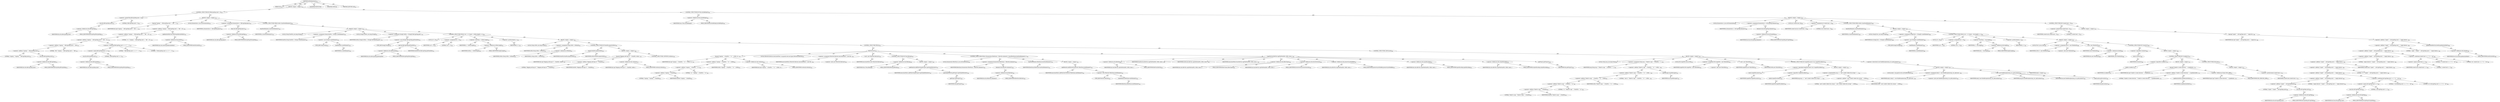 digraph "doFileOperations" {  
"111669149726" [label = <(METHOD,doFileOperations)<SUB>612</SUB>> ]
"115964117010" [label = <(PARAM,this)<SUB>612</SUB>> ]
"25769803871" [label = <(BLOCK,&lt;empty&gt;,&lt;empty&gt;)<SUB>612</SUB>> ]
"47244640310" [label = <(CONTROL_STRUCTURE,IF,if (fileCopyMap.size() &gt; 0))<SUB>613</SUB>> ]
"30064771521" [label = <(&lt;operator&gt;.greaterThan,fileCopyMap.size() &gt; 0)<SUB>613</SUB>> ]
"30064771522" [label = <(size,this.fileCopyMap.size())<SUB>613</SUB>> ]
"30064771523" [label = <(&lt;operator&gt;.fieldAccess,this.fileCopyMap)<SUB>613</SUB>> ]
"68719477072" [label = <(IDENTIFIER,this,this.fileCopyMap.size())> ]
"55834574985" [label = <(FIELD_IDENTIFIER,fileCopyMap,fileCopyMap)<SUB>613</SUB>> ]
"90194313288" [label = <(LITERAL,0,fileCopyMap.size() &gt; 0)<SUB>613</SUB>> ]
"25769803872" [label = <(BLOCK,&lt;empty&gt;,&lt;empty&gt;)<SUB>613</SUB>> ]
"30064771524" [label = <(log,log(&quot;Copying &quot; + fileCopyMap.size() + &quot; file&quot; +...)<SUB>614</SUB>> ]
"68719476765" [label = <(IDENTIFIER,this,log(&quot;Copying &quot; + fileCopyMap.size() + &quot; file&quot; +...)<SUB>614</SUB>> ]
"30064771525" [label = <(&lt;operator&gt;.addition,&quot;Copying &quot; + fileCopyMap.size() + &quot; file&quot; + (fi...)<SUB>614</SUB>> ]
"30064771526" [label = <(&lt;operator&gt;.addition,&quot;Copying &quot; + fileCopyMap.size() + &quot; file&quot; + (fi...)<SUB>614</SUB>> ]
"30064771527" [label = <(&lt;operator&gt;.addition,&quot;Copying &quot; + fileCopyMap.size() + &quot; file&quot; + (fi...)<SUB>614</SUB>> ]
"30064771528" [label = <(&lt;operator&gt;.addition,&quot;Copying &quot; + fileCopyMap.size() + &quot; file&quot;)<SUB>614</SUB>> ]
"30064771529" [label = <(&lt;operator&gt;.addition,&quot;Copying &quot; + fileCopyMap.size())<SUB>614</SUB>> ]
"90194313289" [label = <(LITERAL,&quot;Copying &quot;,&quot;Copying &quot; + fileCopyMap.size())<SUB>614</SUB>> ]
"30064771530" [label = <(size,this.fileCopyMap.size())<SUB>614</SUB>> ]
"30064771531" [label = <(&lt;operator&gt;.fieldAccess,this.fileCopyMap)<SUB>614</SUB>> ]
"68719477073" [label = <(IDENTIFIER,this,this.fileCopyMap.size())> ]
"55834574986" [label = <(FIELD_IDENTIFIER,fileCopyMap,fileCopyMap)<SUB>614</SUB>> ]
"90194313290" [label = <(LITERAL,&quot; file&quot;,&quot;Copying &quot; + fileCopyMap.size() + &quot; file&quot;)<SUB>615</SUB>> ]
"30064771532" [label = <(&lt;operator&gt;.conditional,fileCopyMap.size() == 1 ? &quot;&quot; : &quot;s&quot;)<SUB>615</SUB>> ]
"30064771533" [label = <(&lt;operator&gt;.equals,fileCopyMap.size() == 1)<SUB>615</SUB>> ]
"30064771534" [label = <(size,this.fileCopyMap.size())<SUB>615</SUB>> ]
"30064771535" [label = <(&lt;operator&gt;.fieldAccess,this.fileCopyMap)<SUB>615</SUB>> ]
"68719477074" [label = <(IDENTIFIER,this,this.fileCopyMap.size())> ]
"55834574987" [label = <(FIELD_IDENTIFIER,fileCopyMap,fileCopyMap)<SUB>615</SUB>> ]
"90194313291" [label = <(LITERAL,1,fileCopyMap.size() == 1)<SUB>615</SUB>> ]
"90194313292" [label = <(LITERAL,&quot;&quot;,fileCopyMap.size() == 1 ? &quot;&quot; : &quot;s&quot;)<SUB>615</SUB>> ]
"90194313293" [label = <(LITERAL,&quot;s&quot;,fileCopyMap.size() == 1 ? &quot;&quot; : &quot;s&quot;)<SUB>615</SUB>> ]
"90194313294" [label = <(LITERAL,&quot; to &quot;,&quot;Copying &quot; + fileCopyMap.size() + &quot; file&quot; + (fi...)<SUB>616</SUB>> ]
"30064771536" [label = <(getAbsolutePath,this.destDir.getAbsolutePath())<SUB>616</SUB>> ]
"30064771537" [label = <(&lt;operator&gt;.fieldAccess,this.destDir)<SUB>616</SUB>> ]
"68719477075" [label = <(IDENTIFIER,this,this.destDir.getAbsolutePath())> ]
"55834574988" [label = <(FIELD_IDENTIFIER,destDir,destDir)<SUB>616</SUB>> ]
"94489280550" [label = <(LOCAL,Enumeration e: java.util.Enumeration)<SUB>618</SUB>> ]
"30064771538" [label = <(&lt;operator&gt;.assignment,Enumeration e = fileCopyMap.keys())<SUB>618</SUB>> ]
"68719477076" [label = <(IDENTIFIER,e,Enumeration e = fileCopyMap.keys())<SUB>618</SUB>> ]
"30064771539" [label = <(keys,this.fileCopyMap.keys())<SUB>618</SUB>> ]
"30064771540" [label = <(&lt;operator&gt;.fieldAccess,this.fileCopyMap)<SUB>618</SUB>> ]
"68719477077" [label = <(IDENTIFIER,this,this.fileCopyMap.keys())> ]
"55834574989" [label = <(FIELD_IDENTIFIER,fileCopyMap,fileCopyMap)<SUB>618</SUB>> ]
"47244640311" [label = <(CONTROL_STRUCTURE,WHILE,while (e.hasMoreElements()))<SUB>619</SUB>> ]
"30064771541" [label = <(hasMoreElements,e.hasMoreElements())<SUB>619</SUB>> ]
"68719477078" [label = <(IDENTIFIER,e,e.hasMoreElements())<SUB>619</SUB>> ]
"25769803873" [label = <(BLOCK,&lt;empty&gt;,&lt;empty&gt;)<SUB>619</SUB>> ]
"94489280551" [label = <(LOCAL,String fromFile: java.lang.String)<SUB>620</SUB>> ]
"30064771542" [label = <(&lt;operator&gt;.assignment,String fromFile = (String) e.nextElement())<SUB>620</SUB>> ]
"68719477079" [label = <(IDENTIFIER,fromFile,String fromFile = (String) e.nextElement())<SUB>620</SUB>> ]
"30064771543" [label = <(&lt;operator&gt;.cast,(String) e.nextElement())<SUB>620</SUB>> ]
"180388626435" [label = <(TYPE_REF,String,String)<SUB>620</SUB>> ]
"30064771544" [label = <(nextElement,e.nextElement())<SUB>620</SUB>> ]
"68719477080" [label = <(IDENTIFIER,e,e.nextElement())<SUB>620</SUB>> ]
"94489280552" [label = <(LOCAL,String[] toFiles: java.lang.String[])<SUB>621</SUB>> ]
"30064771545" [label = <(&lt;operator&gt;.assignment,String[] toFiles = (String[]) fileCopyMap.get(f...)<SUB>621</SUB>> ]
"68719477081" [label = <(IDENTIFIER,toFiles,String[] toFiles = (String[]) fileCopyMap.get(f...)<SUB>621</SUB>> ]
"30064771546" [label = <(&lt;operator&gt;.cast,(String[]) fileCopyMap.get(fromFile))<SUB>621</SUB>> ]
"180388626436" [label = <(TYPE_REF,String[],String[])<SUB>621</SUB>> ]
"30064771547" [label = <(get,this.fileCopyMap.get(fromFile))<SUB>621</SUB>> ]
"30064771548" [label = <(&lt;operator&gt;.fieldAccess,this.fileCopyMap)<SUB>621</SUB>> ]
"68719477082" [label = <(IDENTIFIER,this,this.fileCopyMap.get(fromFile))> ]
"55834574990" [label = <(FIELD_IDENTIFIER,fileCopyMap,fileCopyMap)<SUB>621</SUB>> ]
"68719477083" [label = <(IDENTIFIER,fromFile,this.fileCopyMap.get(fromFile))<SUB>621</SUB>> ]
"47244640312" [label = <(CONTROL_STRUCTURE,FOR,for (int i = 0; Some(i &lt; toFiles.length); i++))<SUB>623</SUB>> ]
"94489280553" [label = <(LOCAL,int i: int)<SUB>623</SUB>> ]
"30064771549" [label = <(&lt;operator&gt;.assignment,int i = 0)<SUB>623</SUB>> ]
"68719477084" [label = <(IDENTIFIER,i,int i = 0)<SUB>623</SUB>> ]
"90194313295" [label = <(LITERAL,0,int i = 0)<SUB>623</SUB>> ]
"30064771550" [label = <(&lt;operator&gt;.lessThan,i &lt; toFiles.length)<SUB>623</SUB>> ]
"68719477085" [label = <(IDENTIFIER,i,i &lt; toFiles.length)<SUB>623</SUB>> ]
"30064771551" [label = <(&lt;operator&gt;.fieldAccess,toFiles.length)<SUB>623</SUB>> ]
"68719477086" [label = <(IDENTIFIER,toFiles,i &lt; toFiles.length)<SUB>623</SUB>> ]
"55834574991" [label = <(FIELD_IDENTIFIER,length,length)<SUB>623</SUB>> ]
"30064771552" [label = <(&lt;operator&gt;.postIncrement,i++)<SUB>623</SUB>> ]
"68719477087" [label = <(IDENTIFIER,i,i++)<SUB>623</SUB>> ]
"25769803874" [label = <(BLOCK,&lt;empty&gt;,&lt;empty&gt;)<SUB>623</SUB>> ]
"94489280554" [label = <(LOCAL,String toFile: java.lang.String)<SUB>624</SUB>> ]
"30064771553" [label = <(&lt;operator&gt;.assignment,String toFile = toFiles[i])<SUB>624</SUB>> ]
"68719477088" [label = <(IDENTIFIER,toFile,String toFile = toFiles[i])<SUB>624</SUB>> ]
"30064771554" [label = <(&lt;operator&gt;.indexAccess,toFiles[i])<SUB>624</SUB>> ]
"68719477089" [label = <(IDENTIFIER,toFiles,String toFile = toFiles[i])<SUB>624</SUB>> ]
"68719477090" [label = <(IDENTIFIER,i,String toFile = toFiles[i])<SUB>624</SUB>> ]
"47244640313" [label = <(CONTROL_STRUCTURE,IF,if (fromFile.equals(toFile)))<SUB>626</SUB>> ]
"30064771555" [label = <(equals,fromFile.equals(toFile))<SUB>626</SUB>> ]
"68719477091" [label = <(IDENTIFIER,fromFile,fromFile.equals(toFile))<SUB>626</SUB>> ]
"68719477092" [label = <(IDENTIFIER,toFile,fromFile.equals(toFile))<SUB>626</SUB>> ]
"25769803875" [label = <(BLOCK,&lt;empty&gt;,&lt;empty&gt;)<SUB>626</SUB>> ]
"30064771556" [label = <(log,log(&quot;Skipping self-copy of &quot; + fromFile, verbos...)<SUB>627</SUB>> ]
"68719476766" [label = <(IDENTIFIER,this,log(&quot;Skipping self-copy of &quot; + fromFile, verbos...)<SUB>627</SUB>> ]
"30064771557" [label = <(&lt;operator&gt;.addition,&quot;Skipping self-copy of &quot; + fromFile)<SUB>627</SUB>> ]
"90194313296" [label = <(LITERAL,&quot;Skipping self-copy of &quot;,&quot;Skipping self-copy of &quot; + fromFile)<SUB>627</SUB>> ]
"68719477093" [label = <(IDENTIFIER,fromFile,&quot;Skipping self-copy of &quot; + fromFile)<SUB>627</SUB>> ]
"30064771558" [label = <(&lt;operator&gt;.fieldAccess,this.verbosity)<SUB>627</SUB>> ]
"68719477094" [label = <(IDENTIFIER,this,log(&quot;Skipping self-copy of &quot; + fromFile, verbos...)> ]
"55834574992" [label = <(FIELD_IDENTIFIER,verbosity,verbosity)<SUB>627</SUB>> ]
"47244640314" [label = <(CONTROL_STRUCTURE,CONTINUE,continue;)<SUB>628</SUB>> ]
"47244640315" [label = <(CONTROL_STRUCTURE,TRY,try)<SUB>631</SUB>> ]
"25769803876" [label = <(BLOCK,try,try)<SUB>631</SUB>> ]
"30064771559" [label = <(log,log(&quot;Copying &quot; + fromFile + &quot; to &quot; + toFile, ve...)<SUB>632</SUB>> ]
"68719476767" [label = <(IDENTIFIER,this,log(&quot;Copying &quot; + fromFile + &quot; to &quot; + toFile, ve...)<SUB>632</SUB>> ]
"30064771560" [label = <(&lt;operator&gt;.addition,&quot;Copying &quot; + fromFile + &quot; to &quot; + toFile)<SUB>632</SUB>> ]
"30064771561" [label = <(&lt;operator&gt;.addition,&quot;Copying &quot; + fromFile + &quot; to &quot;)<SUB>632</SUB>> ]
"30064771562" [label = <(&lt;operator&gt;.addition,&quot;Copying &quot; + fromFile)<SUB>632</SUB>> ]
"90194313297" [label = <(LITERAL,&quot;Copying &quot;,&quot;Copying &quot; + fromFile)<SUB>632</SUB>> ]
"68719477095" [label = <(IDENTIFIER,fromFile,&quot;Copying &quot; + fromFile)<SUB>632</SUB>> ]
"90194313298" [label = <(LITERAL,&quot; to &quot;,&quot;Copying &quot; + fromFile + &quot; to &quot;)<SUB>632</SUB>> ]
"68719477096" [label = <(IDENTIFIER,toFile,&quot;Copying &quot; + fromFile + &quot; to &quot; + toFile)<SUB>632</SUB>> ]
"30064771563" [label = <(&lt;operator&gt;.fieldAccess,this.verbosity)<SUB>632</SUB>> ]
"68719477097" [label = <(IDENTIFIER,this,log(&quot;Copying &quot; + fromFile + &quot; to &quot; + toFile, ve...)> ]
"55834574993" [label = <(FIELD_IDENTIFIER,verbosity,verbosity)<SUB>632</SUB>> ]
"94489280555" [label = <(LOCAL,FilterSetCollection executionFilters: org.apache.tools.ant.types.FilterSetCollection)<SUB>634</SUB>> ]
"30064771564" [label = <(&lt;operator&gt;.assignment,FilterSetCollection executionFilters = new Filt...)<SUB>634</SUB>> ]
"68719477098" [label = <(IDENTIFIER,executionFilters,FilterSetCollection executionFilters = new Filt...)<SUB>634</SUB>> ]
"30064771565" [label = <(&lt;operator&gt;.alloc,new FilterSetCollection())<SUB>635</SUB>> ]
"30064771566" [label = <(&lt;init&gt;,new FilterSetCollection())<SUB>635</SUB>> ]
"68719477099" [label = <(IDENTIFIER,executionFilters,new FilterSetCollection())<SUB>634</SUB>> ]
"47244640316" [label = <(CONTROL_STRUCTURE,IF,if (this.filtering))<SUB>636</SUB>> ]
"30064771567" [label = <(&lt;operator&gt;.fieldAccess,this.filtering)<SUB>636</SUB>> ]
"68719477100" [label = <(IDENTIFIER,this,if (this.filtering))> ]
"55834574994" [label = <(FIELD_IDENTIFIER,filtering,filtering)<SUB>636</SUB>> ]
"25769803877" [label = <(BLOCK,&lt;empty&gt;,&lt;empty&gt;)<SUB>636</SUB>> ]
"30064771568" [label = <(addFilterSet,addFilterSet(getProject().getGlobalFilterSet()))<SUB>637</SUB>> ]
"68719477101" [label = <(IDENTIFIER,executionFilters,addFilterSet(getProject().getGlobalFilterSet()))<SUB>637</SUB>> ]
"30064771569" [label = <(getGlobalFilterSet,getProject().getGlobalFilterSet())<SUB>638</SUB>> ]
"30064771570" [label = <(getProject,getProject())<SUB>638</SUB>> ]
"68719476768" [label = <(IDENTIFIER,this,getProject())<SUB>638</SUB>> ]
"47244640317" [label = <(CONTROL_STRUCTURE,FOR,for (Enumeration filterEnum = filterSets.elements(); Some(filterEnum.hasMoreElements()); ))<SUB>640</SUB>> ]
"94489280556" [label = <(LOCAL,Enumeration filterEnum: java.util.Enumeration)<SUB>640</SUB>> ]
"30064771571" [label = <(&lt;operator&gt;.assignment,Enumeration filterEnum = filterSets.elements())<SUB>640</SUB>> ]
"68719477102" [label = <(IDENTIFIER,filterEnum,Enumeration filterEnum = filterSets.elements())<SUB>640</SUB>> ]
"30064771572" [label = <(elements,this.filterSets.elements())<SUB>640</SUB>> ]
"30064771573" [label = <(&lt;operator&gt;.fieldAccess,this.filterSets)<SUB>640</SUB>> ]
"68719477103" [label = <(IDENTIFIER,this,this.filterSets.elements())> ]
"55834574995" [label = <(FIELD_IDENTIFIER,filterSets,filterSets)<SUB>640</SUB>> ]
"30064771574" [label = <(hasMoreElements,filterEnum.hasMoreElements())<SUB>641</SUB>> ]
"68719477104" [label = <(IDENTIFIER,filterEnum,filterEnum.hasMoreElements())<SUB>641</SUB>> ]
"25769803878" [label = <(BLOCK,&lt;empty&gt;,&lt;empty&gt;)<SUB>641</SUB>> ]
"30064771575" [label = <(addFilterSet,addFilterSet((FilterSet) filterEnum.nextElement()))<SUB>642</SUB>> ]
"68719477105" [label = <(IDENTIFIER,executionFilters,addFilterSet((FilterSet) filterEnum.nextElement()))<SUB>642</SUB>> ]
"30064771576" [label = <(&lt;operator&gt;.cast,(FilterSet) filterEnum.nextElement())<SUB>643</SUB>> ]
"180388626437" [label = <(TYPE_REF,FilterSet,FilterSet)<SUB>643</SUB>> ]
"30064771577" [label = <(nextElement,filterEnum.nextElement())<SUB>643</SUB>> ]
"68719477106" [label = <(IDENTIFIER,filterEnum,filterEnum.nextElement())<SUB>643</SUB>> ]
"30064771578" [label = <(copyFile,this.fileUtils.copyFile(fromFile, toFile, execu...)<SUB>645</SUB>> ]
"30064771579" [label = <(&lt;operator&gt;.fieldAccess,this.fileUtils)<SUB>645</SUB>> ]
"68719477107" [label = <(IDENTIFIER,this,this.fileUtils.copyFile(fromFile, toFile, execu...)> ]
"55834574996" [label = <(FIELD_IDENTIFIER,fileUtils,fileUtils)<SUB>645</SUB>> ]
"68719477108" [label = <(IDENTIFIER,fromFile,this.fileUtils.copyFile(fromFile, toFile, execu...)<SUB>645</SUB>> ]
"68719477109" [label = <(IDENTIFIER,toFile,this.fileUtils.copyFile(fromFile, toFile, execu...)<SUB>645</SUB>> ]
"68719477110" [label = <(IDENTIFIER,executionFilters,this.fileUtils.copyFile(fromFile, toFile, execu...)<SUB>645</SUB>> ]
"30064771580" [label = <(&lt;operator&gt;.fieldAccess,this.filterChains)<SUB>646</SUB>> ]
"68719477111" [label = <(IDENTIFIER,this,this.fileUtils.copyFile(fromFile, toFile, execu...)> ]
"55834574997" [label = <(FIELD_IDENTIFIER,filterChains,filterChains)<SUB>646</SUB>> ]
"30064771581" [label = <(&lt;operator&gt;.fieldAccess,this.forceOverwrite)<SUB>646</SUB>> ]
"68719477112" [label = <(IDENTIFIER,this,this.fileUtils.copyFile(fromFile, toFile, execu...)> ]
"55834574998" [label = <(FIELD_IDENTIFIER,forceOverwrite,forceOverwrite)<SUB>646</SUB>> ]
"30064771582" [label = <(&lt;operator&gt;.fieldAccess,this.preserveLastModified)<SUB>647</SUB>> ]
"68719477113" [label = <(IDENTIFIER,this,this.fileUtils.copyFile(fromFile, toFile, execu...)> ]
"55834574999" [label = <(FIELD_IDENTIFIER,preserveLastModified,preserveLastModified)<SUB>647</SUB>> ]
"30064771583" [label = <(&lt;operator&gt;.fieldAccess,this.inputEncoding)<SUB>647</SUB>> ]
"68719477114" [label = <(IDENTIFIER,this,this.fileUtils.copyFile(fromFile, toFile, execu...)> ]
"55834575000" [label = <(FIELD_IDENTIFIER,inputEncoding,inputEncoding)<SUB>647</SUB>> ]
"30064771584" [label = <(&lt;operator&gt;.fieldAccess,this.outputEncoding)<SUB>648</SUB>> ]
"68719477115" [label = <(IDENTIFIER,this,this.fileUtils.copyFile(fromFile, toFile, execu...)> ]
"55834575001" [label = <(FIELD_IDENTIFIER,outputEncoding,outputEncoding)<SUB>648</SUB>> ]
"30064771585" [label = <(getProject,getProject())<SUB>648</SUB>> ]
"68719476769" [label = <(IDENTIFIER,this,getProject())<SUB>648</SUB>> ]
"47244640318" [label = <(CONTROL_STRUCTURE,CATCH,catch)<SUB>649</SUB>> ]
"25769803879" [label = <(BLOCK,&lt;empty&gt;,&lt;empty&gt;)<SUB>649</SUB>> ]
"94489280557" [label = <(LOCAL,String msg: java.lang.String)<SUB>650</SUB>> ]
"30064771586" [label = <(&lt;operator&gt;.assignment,String msg = &quot;Failed to copy &quot; + fromFile + &quot; t...)<SUB>650</SUB>> ]
"68719477116" [label = <(IDENTIFIER,msg,String msg = &quot;Failed to copy &quot; + fromFile + &quot; t...)<SUB>650</SUB>> ]
"30064771587" [label = <(&lt;operator&gt;.addition,&quot;Failed to copy &quot; + fromFile + &quot; to &quot; + toFile ...)<SUB>650</SUB>> ]
"30064771588" [label = <(&lt;operator&gt;.addition,&quot;Failed to copy &quot; + fromFile + &quot; to &quot; + toFile ...)<SUB>650</SUB>> ]
"30064771589" [label = <(&lt;operator&gt;.addition,&quot;Failed to copy &quot; + fromFile + &quot; to &quot; + toFile)<SUB>650</SUB>> ]
"30064771590" [label = <(&lt;operator&gt;.addition,&quot;Failed to copy &quot; + fromFile + &quot; to &quot;)<SUB>650</SUB>> ]
"30064771591" [label = <(&lt;operator&gt;.addition,&quot;Failed to copy &quot; + fromFile)<SUB>650</SUB>> ]
"90194313299" [label = <(LITERAL,&quot;Failed to copy &quot;,&quot;Failed to copy &quot; + fromFile)<SUB>650</SUB>> ]
"68719477117" [label = <(IDENTIFIER,fromFile,&quot;Failed to copy &quot; + fromFile)<SUB>650</SUB>> ]
"90194313300" [label = <(LITERAL,&quot; to &quot;,&quot;Failed to copy &quot; + fromFile + &quot; to &quot;)<SUB>650</SUB>> ]
"68719477118" [label = <(IDENTIFIER,toFile,&quot;Failed to copy &quot; + fromFile + &quot; to &quot; + toFile)<SUB>650</SUB>> ]
"90194313301" [label = <(LITERAL,&quot; due to &quot;,&quot;Failed to copy &quot; + fromFile + &quot; to &quot; + toFile ...)<SUB>651</SUB>> ]
"30064771592" [label = <(getMessage,ioe.getMessage())<SUB>651</SUB>> ]
"68719477119" [label = <(IDENTIFIER,ioe,ioe.getMessage())<SUB>651</SUB>> ]
"94489280558" [label = <(LOCAL,File targetFile: java.io.File)<SUB>652</SUB>> ]
"30064771593" [label = <(&lt;operator&gt;.assignment,File targetFile = new File(toFile))<SUB>652</SUB>> ]
"68719477120" [label = <(IDENTIFIER,targetFile,File targetFile = new File(toFile))<SUB>652</SUB>> ]
"30064771594" [label = <(&lt;operator&gt;.alloc,new File(toFile))<SUB>652</SUB>> ]
"30064771595" [label = <(&lt;init&gt;,new File(toFile))<SUB>652</SUB>> ]
"68719477121" [label = <(IDENTIFIER,targetFile,new File(toFile))<SUB>652</SUB>> ]
"68719477122" [label = <(IDENTIFIER,toFile,new File(toFile))<SUB>652</SUB>> ]
"47244640319" [label = <(CONTROL_STRUCTURE,IF,if (targetFile.exists() &amp;&amp; !targetFile.delete()))<SUB>653</SUB>> ]
"30064771596" [label = <(&lt;operator&gt;.logicalAnd,targetFile.exists() &amp;&amp; !targetFile.delete())<SUB>653</SUB>> ]
"30064771597" [label = <(exists,targetFile.exists())<SUB>653</SUB>> ]
"68719477123" [label = <(IDENTIFIER,targetFile,targetFile.exists())<SUB>653</SUB>> ]
"30064771598" [label = <(&lt;operator&gt;.logicalNot,!targetFile.delete())<SUB>653</SUB>> ]
"30064771599" [label = <(delete,targetFile.delete())<SUB>653</SUB>> ]
"68719477124" [label = <(IDENTIFIER,targetFile,targetFile.delete())<SUB>653</SUB>> ]
"25769803880" [label = <(BLOCK,&lt;empty&gt;,&lt;empty&gt;)<SUB>653</SUB>> ]
"30064771600" [label = <(&lt;operator&gt;.assignmentPlus,msg += &quot; and I couldn't delete the corrupt &quot; + ...)<SUB>654</SUB>> ]
"68719477125" [label = <(IDENTIFIER,msg,msg += &quot; and I couldn't delete the corrupt &quot; + ...)<SUB>654</SUB>> ]
"30064771601" [label = <(&lt;operator&gt;.addition,&quot; and I couldn't delete the corrupt &quot; + toFile)<SUB>654</SUB>> ]
"90194313302" [label = <(LITERAL,&quot; and I couldn't delete the corrupt &quot;,&quot; and I couldn't delete the corrupt &quot; + toFile)<SUB>654</SUB>> ]
"68719477126" [label = <(IDENTIFIER,toFile,&quot; and I couldn't delete the corrupt &quot; + toFile)<SUB>654</SUB>> ]
"30064771602" [label = <(&lt;operator&gt;.throw,throw new BuildException(msg, ioe, getLocation());)<SUB>656</SUB>> ]
"25769803881" [label = <(BLOCK,&lt;empty&gt;,&lt;empty&gt;)<SUB>656</SUB>> ]
"94489280559" [label = <(LOCAL,$obj12: org.apache.tools.ant.BuildException)<SUB>656</SUB>> ]
"30064771603" [label = <(&lt;operator&gt;.assignment,$obj12 = new BuildException(msg, ioe, getLocati...)<SUB>656</SUB>> ]
"68719477127" [label = <(IDENTIFIER,$obj12,$obj12 = new BuildException(msg, ioe, getLocati...)<SUB>656</SUB>> ]
"30064771604" [label = <(&lt;operator&gt;.alloc,new BuildException(msg, ioe, getLocation()))<SUB>656</SUB>> ]
"30064771605" [label = <(&lt;init&gt;,new BuildException(msg, ioe, getLocation()))<SUB>656</SUB>> ]
"68719477128" [label = <(IDENTIFIER,$obj12,new BuildException(msg, ioe, getLocation()))<SUB>656</SUB>> ]
"68719477129" [label = <(IDENTIFIER,msg,new BuildException(msg, ioe, getLocation()))<SUB>656</SUB>> ]
"68719477130" [label = <(IDENTIFIER,ioe,new BuildException(msg, ioe, getLocation()))<SUB>656</SUB>> ]
"30064771606" [label = <(getLocation,getLocation())<SUB>656</SUB>> ]
"68719476770" [label = <(IDENTIFIER,this,getLocation())<SUB>656</SUB>> ]
"68719477131" [label = <(IDENTIFIER,$obj12,&lt;empty&gt;)<SUB>656</SUB>> ]
"47244640320" [label = <(CONTROL_STRUCTURE,IF,if (this.includeEmpty))<SUB>662</SUB>> ]
"30064771607" [label = <(&lt;operator&gt;.fieldAccess,this.includeEmpty)<SUB>662</SUB>> ]
"68719477132" [label = <(IDENTIFIER,this,if (this.includeEmpty))> ]
"55834575002" [label = <(FIELD_IDENTIFIER,includeEmpty,includeEmpty)<SUB>662</SUB>> ]
"25769803882" [label = <(BLOCK,&lt;empty&gt;,&lt;empty&gt;)<SUB>662</SUB>> ]
"94489280560" [label = <(LOCAL,Enumeration e: java.util.Enumeration)<SUB>663</SUB>> ]
"30064771608" [label = <(&lt;operator&gt;.assignment,Enumeration e = dirCopyMap.elements())<SUB>663</SUB>> ]
"68719477133" [label = <(IDENTIFIER,e,Enumeration e = dirCopyMap.elements())<SUB>663</SUB>> ]
"30064771609" [label = <(elements,this.dirCopyMap.elements())<SUB>663</SUB>> ]
"30064771610" [label = <(&lt;operator&gt;.fieldAccess,this.dirCopyMap)<SUB>663</SUB>> ]
"68719477134" [label = <(IDENTIFIER,this,this.dirCopyMap.elements())> ]
"55834575003" [label = <(FIELD_IDENTIFIER,dirCopyMap,dirCopyMap)<SUB>663</SUB>> ]
"94489280561" [label = <(LOCAL,int createCount: int)<SUB>664</SUB>> ]
"30064771611" [label = <(&lt;operator&gt;.assignment,int createCount = 0)<SUB>664</SUB>> ]
"68719477135" [label = <(IDENTIFIER,createCount,int createCount = 0)<SUB>664</SUB>> ]
"90194313303" [label = <(LITERAL,0,int createCount = 0)<SUB>664</SUB>> ]
"47244640321" [label = <(CONTROL_STRUCTURE,WHILE,while (e.hasMoreElements()))<SUB>665</SUB>> ]
"30064771612" [label = <(hasMoreElements,e.hasMoreElements())<SUB>665</SUB>> ]
"68719477136" [label = <(IDENTIFIER,e,e.hasMoreElements())<SUB>665</SUB>> ]
"25769803883" [label = <(BLOCK,&lt;empty&gt;,&lt;empty&gt;)<SUB>665</SUB>> ]
"94489280562" [label = <(LOCAL,String[] dirs: java.lang.String[])<SUB>666</SUB>> ]
"30064771613" [label = <(&lt;operator&gt;.assignment,String[] dirs = (String[]) e.nextElement())<SUB>666</SUB>> ]
"68719477137" [label = <(IDENTIFIER,dirs,String[] dirs = (String[]) e.nextElement())<SUB>666</SUB>> ]
"30064771614" [label = <(&lt;operator&gt;.cast,(String[]) e.nextElement())<SUB>666</SUB>> ]
"180388626438" [label = <(TYPE_REF,String[],String[])<SUB>666</SUB>> ]
"30064771615" [label = <(nextElement,e.nextElement())<SUB>666</SUB>> ]
"68719477138" [label = <(IDENTIFIER,e,e.nextElement())<SUB>666</SUB>> ]
"47244640322" [label = <(CONTROL_STRUCTURE,FOR,for (int i = 0; Some(i &lt; dirs.length); i++))<SUB>667</SUB>> ]
"94489280563" [label = <(LOCAL,int i: int)<SUB>667</SUB>> ]
"30064771616" [label = <(&lt;operator&gt;.assignment,int i = 0)<SUB>667</SUB>> ]
"68719477139" [label = <(IDENTIFIER,i,int i = 0)<SUB>667</SUB>> ]
"90194313304" [label = <(LITERAL,0,int i = 0)<SUB>667</SUB>> ]
"30064771617" [label = <(&lt;operator&gt;.lessThan,i &lt; dirs.length)<SUB>667</SUB>> ]
"68719477140" [label = <(IDENTIFIER,i,i &lt; dirs.length)<SUB>667</SUB>> ]
"30064771618" [label = <(&lt;operator&gt;.fieldAccess,dirs.length)<SUB>667</SUB>> ]
"68719477141" [label = <(IDENTIFIER,dirs,i &lt; dirs.length)<SUB>667</SUB>> ]
"55834575004" [label = <(FIELD_IDENTIFIER,length,length)<SUB>667</SUB>> ]
"30064771619" [label = <(&lt;operator&gt;.postIncrement,i++)<SUB>667</SUB>> ]
"68719477142" [label = <(IDENTIFIER,i,i++)<SUB>667</SUB>> ]
"25769803884" [label = <(BLOCK,&lt;empty&gt;,&lt;empty&gt;)<SUB>667</SUB>> ]
"94489280564" [label = <(LOCAL,File d: java.io.File)<SUB>668</SUB>> ]
"30064771620" [label = <(&lt;operator&gt;.assignment,File d = new File(dirs[i]))<SUB>668</SUB>> ]
"68719477143" [label = <(IDENTIFIER,d,File d = new File(dirs[i]))<SUB>668</SUB>> ]
"30064771621" [label = <(&lt;operator&gt;.alloc,new File(dirs[i]))<SUB>668</SUB>> ]
"30064771622" [label = <(&lt;init&gt;,new File(dirs[i]))<SUB>668</SUB>> ]
"68719477144" [label = <(IDENTIFIER,d,new File(dirs[i]))<SUB>668</SUB>> ]
"30064771623" [label = <(&lt;operator&gt;.indexAccess,dirs[i])<SUB>668</SUB>> ]
"68719477145" [label = <(IDENTIFIER,dirs,new File(dirs[i]))<SUB>668</SUB>> ]
"68719477146" [label = <(IDENTIFIER,i,new File(dirs[i]))<SUB>668</SUB>> ]
"47244640323" [label = <(CONTROL_STRUCTURE,IF,if (!d.exists()))<SUB>669</SUB>> ]
"30064771624" [label = <(&lt;operator&gt;.logicalNot,!d.exists())<SUB>669</SUB>> ]
"30064771625" [label = <(exists,d.exists())<SUB>669</SUB>> ]
"68719477147" [label = <(IDENTIFIER,d,d.exists())<SUB>669</SUB>> ]
"25769803885" [label = <(BLOCK,&lt;empty&gt;,&lt;empty&gt;)<SUB>669</SUB>> ]
"47244640324" [label = <(CONTROL_STRUCTURE,IF,if (!d.mkdirs()))<SUB>670</SUB>> ]
"30064771626" [label = <(&lt;operator&gt;.logicalNot,!d.mkdirs())<SUB>670</SUB>> ]
"30064771627" [label = <(mkdirs,d.mkdirs())<SUB>670</SUB>> ]
"68719477148" [label = <(IDENTIFIER,d,d.mkdirs())<SUB>670</SUB>> ]
"25769803886" [label = <(BLOCK,&lt;empty&gt;,&lt;empty&gt;)<SUB>670</SUB>> ]
"30064771628" [label = <(log,log(&quot;Unable to create directory &quot; + d.getAbsolu...)<SUB>671</SUB>> ]
"68719476771" [label = <(IDENTIFIER,this,log(&quot;Unable to create directory &quot; + d.getAbsolu...)<SUB>671</SUB>> ]
"30064771629" [label = <(&lt;operator&gt;.addition,&quot;Unable to create directory &quot; + d.getAbsolutePa...)<SUB>671</SUB>> ]
"90194313305" [label = <(LITERAL,&quot;Unable to create directory &quot;,&quot;Unable to create directory &quot; + d.getAbsolutePa...)<SUB>671</SUB>> ]
"30064771630" [label = <(getAbsolutePath,d.getAbsolutePath())<SUB>672</SUB>> ]
"68719477149" [label = <(IDENTIFIER,d,d.getAbsolutePath())<SUB>672</SUB>> ]
"30064771631" [label = <(&lt;operator&gt;.fieldAccess,Project.MSG_ERR)<SUB>672</SUB>> ]
"68719477150" [label = <(IDENTIFIER,Project,log(&quot;Unable to create directory &quot; + d.getAbsolu...)<SUB>672</SUB>> ]
"55834575005" [label = <(FIELD_IDENTIFIER,MSG_ERR,MSG_ERR)<SUB>672</SUB>> ]
"47244640325" [label = <(CONTROL_STRUCTURE,ELSE,else)<SUB>673</SUB>> ]
"25769803887" [label = <(BLOCK,&lt;empty&gt;,&lt;empty&gt;)<SUB>673</SUB>> ]
"30064771632" [label = <(&lt;operator&gt;.postIncrement,createCount++)<SUB>674</SUB>> ]
"68719477151" [label = <(IDENTIFIER,createCount,createCount++)<SUB>674</SUB>> ]
"47244640326" [label = <(CONTROL_STRUCTURE,IF,if (createCount &gt; 0))<SUB>679</SUB>> ]
"30064771633" [label = <(&lt;operator&gt;.greaterThan,createCount &gt; 0)<SUB>679</SUB>> ]
"68719477152" [label = <(IDENTIFIER,createCount,createCount &gt; 0)<SUB>679</SUB>> ]
"90194313306" [label = <(LITERAL,0,createCount &gt; 0)<SUB>679</SUB>> ]
"25769803888" [label = <(BLOCK,&lt;empty&gt;,&lt;empty&gt;)<SUB>679</SUB>> ]
"30064771634" [label = <(log,log(&quot;Copied &quot; + dirCopyMap.size() + &quot; empty dir...)<SUB>680</SUB>> ]
"68719476772" [label = <(IDENTIFIER,this,log(&quot;Copied &quot; + dirCopyMap.size() + &quot; empty dir...)<SUB>680</SUB>> ]
"30064771635" [label = <(&lt;operator&gt;.addition,&quot;Copied &quot; + dirCopyMap.size() + &quot; empty directo...)<SUB>680</SUB>> ]
"30064771636" [label = <(&lt;operator&gt;.addition,&quot;Copied &quot; + dirCopyMap.size() + &quot; empty directo...)<SUB>680</SUB>> ]
"30064771637" [label = <(&lt;operator&gt;.addition,&quot;Copied &quot; + dirCopyMap.size() + &quot; empty directo...)<SUB>680</SUB>> ]
"30064771638" [label = <(&lt;operator&gt;.addition,&quot;Copied &quot; + dirCopyMap.size() + &quot; empty directo...)<SUB>680</SUB>> ]
"30064771639" [label = <(&lt;operator&gt;.addition,&quot;Copied &quot; + dirCopyMap.size() + &quot; empty directo...)<SUB>680</SUB>> ]
"30064771640" [label = <(&lt;operator&gt;.addition,&quot;Copied &quot; + dirCopyMap.size() + &quot; empty directo...)<SUB>680</SUB>> ]
"30064771641" [label = <(&lt;operator&gt;.addition,&quot;Copied &quot; + dirCopyMap.size() + &quot; empty directo...)<SUB>680</SUB>> ]
"30064771642" [label = <(&lt;operator&gt;.addition,&quot;Copied &quot; + dirCopyMap.size() + &quot; empty director&quot;)<SUB>680</SUB>> ]
"30064771643" [label = <(&lt;operator&gt;.addition,&quot;Copied &quot; + dirCopyMap.size())<SUB>680</SUB>> ]
"90194313307" [label = <(LITERAL,&quot;Copied &quot;,&quot;Copied &quot; + dirCopyMap.size())<SUB>680</SUB>> ]
"30064771644" [label = <(size,this.dirCopyMap.size())<SUB>680</SUB>> ]
"30064771645" [label = <(&lt;operator&gt;.fieldAccess,this.dirCopyMap)<SUB>680</SUB>> ]
"68719477153" [label = <(IDENTIFIER,this,this.dirCopyMap.size())> ]
"55834575006" [label = <(FIELD_IDENTIFIER,dirCopyMap,dirCopyMap)<SUB>680</SUB>> ]
"90194313308" [label = <(LITERAL,&quot; empty director&quot;,&quot;Copied &quot; + dirCopyMap.size() + &quot; empty director&quot;)<SUB>681</SUB>> ]
"30064771646" [label = <(&lt;operator&gt;.conditional,dirCopyMap.size() == 1 ? &quot;y&quot; : &quot;ies&quot;)<SUB>682</SUB>> ]
"30064771647" [label = <(&lt;operator&gt;.equals,dirCopyMap.size() == 1)<SUB>682</SUB>> ]
"30064771648" [label = <(size,this.dirCopyMap.size())<SUB>682</SUB>> ]
"30064771649" [label = <(&lt;operator&gt;.fieldAccess,this.dirCopyMap)<SUB>682</SUB>> ]
"68719477154" [label = <(IDENTIFIER,this,this.dirCopyMap.size())> ]
"55834575007" [label = <(FIELD_IDENTIFIER,dirCopyMap,dirCopyMap)<SUB>682</SUB>> ]
"90194313309" [label = <(LITERAL,1,dirCopyMap.size() == 1)<SUB>682</SUB>> ]
"90194313310" [label = <(LITERAL,&quot;y&quot;,dirCopyMap.size() == 1 ? &quot;y&quot; : &quot;ies&quot;)<SUB>682</SUB>> ]
"90194313311" [label = <(LITERAL,&quot;ies&quot;,dirCopyMap.size() == 1 ? &quot;y&quot; : &quot;ies&quot;)<SUB>682</SUB>> ]
"90194313312" [label = <(LITERAL,&quot; to &quot;,&quot;Copied &quot; + dirCopyMap.size() + &quot; empty directo...)<SUB>683</SUB>> ]
"68719477155" [label = <(IDENTIFIER,createCount,&quot;Copied &quot; + dirCopyMap.size() + &quot; empty directo...)<SUB>683</SUB>> ]
"90194313313" [label = <(LITERAL,&quot; empty director&quot;,&quot;Copied &quot; + dirCopyMap.size() + &quot; empty directo...)<SUB>684</SUB>> ]
"30064771650" [label = <(&lt;operator&gt;.conditional,createCount == 1 ? &quot;y&quot; : &quot;ies&quot;)<SUB>685</SUB>> ]
"30064771651" [label = <(&lt;operator&gt;.equals,createCount == 1)<SUB>685</SUB>> ]
"68719477156" [label = <(IDENTIFIER,createCount,createCount == 1)<SUB>685</SUB>> ]
"90194313314" [label = <(LITERAL,1,createCount == 1)<SUB>685</SUB>> ]
"90194313315" [label = <(LITERAL,&quot;y&quot;,createCount == 1 ? &quot;y&quot; : &quot;ies&quot;)<SUB>685</SUB>> ]
"90194313316" [label = <(LITERAL,&quot;ies&quot;,createCount == 1 ? &quot;y&quot; : &quot;ies&quot;)<SUB>685</SUB>> ]
"90194313317" [label = <(LITERAL,&quot; under &quot;,&quot;Copied &quot; + dirCopyMap.size() + &quot; empty directo...)<SUB>685</SUB>> ]
"30064771652" [label = <(getAbsolutePath,this.destDir.getAbsolutePath())<SUB>686</SUB>> ]
"30064771653" [label = <(&lt;operator&gt;.fieldAccess,this.destDir)<SUB>686</SUB>> ]
"68719477157" [label = <(IDENTIFIER,this,this.destDir.getAbsolutePath())> ]
"55834575008" [label = <(FIELD_IDENTIFIER,destDir,destDir)<SUB>686</SUB>> ]
"133143986257" [label = <(MODIFIER,PROTECTED)> ]
"133143986258" [label = <(MODIFIER,VIRTUAL)> ]
"128849018910" [label = <(METHOD_RETURN,void)<SUB>612</SUB>> ]
  "111669149726" -> "115964117010"  [ label = "AST: "] 
  "111669149726" -> "25769803871"  [ label = "AST: "] 
  "111669149726" -> "133143986257"  [ label = "AST: "] 
  "111669149726" -> "133143986258"  [ label = "AST: "] 
  "111669149726" -> "128849018910"  [ label = "AST: "] 
  "25769803871" -> "47244640310"  [ label = "AST: "] 
  "25769803871" -> "47244640320"  [ label = "AST: "] 
  "47244640310" -> "30064771521"  [ label = "AST: "] 
  "47244640310" -> "25769803872"  [ label = "AST: "] 
  "30064771521" -> "30064771522"  [ label = "AST: "] 
  "30064771521" -> "90194313288"  [ label = "AST: "] 
  "30064771522" -> "30064771523"  [ label = "AST: "] 
  "30064771523" -> "68719477072"  [ label = "AST: "] 
  "30064771523" -> "55834574985"  [ label = "AST: "] 
  "25769803872" -> "30064771524"  [ label = "AST: "] 
  "25769803872" -> "94489280550"  [ label = "AST: "] 
  "25769803872" -> "30064771538"  [ label = "AST: "] 
  "25769803872" -> "47244640311"  [ label = "AST: "] 
  "30064771524" -> "68719476765"  [ label = "AST: "] 
  "30064771524" -> "30064771525"  [ label = "AST: "] 
  "30064771525" -> "30064771526"  [ label = "AST: "] 
  "30064771525" -> "30064771536"  [ label = "AST: "] 
  "30064771526" -> "30064771527"  [ label = "AST: "] 
  "30064771526" -> "90194313294"  [ label = "AST: "] 
  "30064771527" -> "30064771528"  [ label = "AST: "] 
  "30064771527" -> "30064771532"  [ label = "AST: "] 
  "30064771528" -> "30064771529"  [ label = "AST: "] 
  "30064771528" -> "90194313290"  [ label = "AST: "] 
  "30064771529" -> "90194313289"  [ label = "AST: "] 
  "30064771529" -> "30064771530"  [ label = "AST: "] 
  "30064771530" -> "30064771531"  [ label = "AST: "] 
  "30064771531" -> "68719477073"  [ label = "AST: "] 
  "30064771531" -> "55834574986"  [ label = "AST: "] 
  "30064771532" -> "30064771533"  [ label = "AST: "] 
  "30064771532" -> "90194313292"  [ label = "AST: "] 
  "30064771532" -> "90194313293"  [ label = "AST: "] 
  "30064771533" -> "30064771534"  [ label = "AST: "] 
  "30064771533" -> "90194313291"  [ label = "AST: "] 
  "30064771534" -> "30064771535"  [ label = "AST: "] 
  "30064771535" -> "68719477074"  [ label = "AST: "] 
  "30064771535" -> "55834574987"  [ label = "AST: "] 
  "30064771536" -> "30064771537"  [ label = "AST: "] 
  "30064771537" -> "68719477075"  [ label = "AST: "] 
  "30064771537" -> "55834574988"  [ label = "AST: "] 
  "30064771538" -> "68719477076"  [ label = "AST: "] 
  "30064771538" -> "30064771539"  [ label = "AST: "] 
  "30064771539" -> "30064771540"  [ label = "AST: "] 
  "30064771540" -> "68719477077"  [ label = "AST: "] 
  "30064771540" -> "55834574989"  [ label = "AST: "] 
  "47244640311" -> "30064771541"  [ label = "AST: "] 
  "47244640311" -> "25769803873"  [ label = "AST: "] 
  "30064771541" -> "68719477078"  [ label = "AST: "] 
  "25769803873" -> "94489280551"  [ label = "AST: "] 
  "25769803873" -> "30064771542"  [ label = "AST: "] 
  "25769803873" -> "94489280552"  [ label = "AST: "] 
  "25769803873" -> "30064771545"  [ label = "AST: "] 
  "25769803873" -> "47244640312"  [ label = "AST: "] 
  "30064771542" -> "68719477079"  [ label = "AST: "] 
  "30064771542" -> "30064771543"  [ label = "AST: "] 
  "30064771543" -> "180388626435"  [ label = "AST: "] 
  "30064771543" -> "30064771544"  [ label = "AST: "] 
  "30064771544" -> "68719477080"  [ label = "AST: "] 
  "30064771545" -> "68719477081"  [ label = "AST: "] 
  "30064771545" -> "30064771546"  [ label = "AST: "] 
  "30064771546" -> "180388626436"  [ label = "AST: "] 
  "30064771546" -> "30064771547"  [ label = "AST: "] 
  "30064771547" -> "30064771548"  [ label = "AST: "] 
  "30064771547" -> "68719477083"  [ label = "AST: "] 
  "30064771548" -> "68719477082"  [ label = "AST: "] 
  "30064771548" -> "55834574990"  [ label = "AST: "] 
  "47244640312" -> "94489280553"  [ label = "AST: "] 
  "47244640312" -> "30064771549"  [ label = "AST: "] 
  "47244640312" -> "30064771550"  [ label = "AST: "] 
  "47244640312" -> "30064771552"  [ label = "AST: "] 
  "47244640312" -> "25769803874"  [ label = "AST: "] 
  "30064771549" -> "68719477084"  [ label = "AST: "] 
  "30064771549" -> "90194313295"  [ label = "AST: "] 
  "30064771550" -> "68719477085"  [ label = "AST: "] 
  "30064771550" -> "30064771551"  [ label = "AST: "] 
  "30064771551" -> "68719477086"  [ label = "AST: "] 
  "30064771551" -> "55834574991"  [ label = "AST: "] 
  "30064771552" -> "68719477087"  [ label = "AST: "] 
  "25769803874" -> "94489280554"  [ label = "AST: "] 
  "25769803874" -> "30064771553"  [ label = "AST: "] 
  "25769803874" -> "47244640313"  [ label = "AST: "] 
  "25769803874" -> "47244640315"  [ label = "AST: "] 
  "30064771553" -> "68719477088"  [ label = "AST: "] 
  "30064771553" -> "30064771554"  [ label = "AST: "] 
  "30064771554" -> "68719477089"  [ label = "AST: "] 
  "30064771554" -> "68719477090"  [ label = "AST: "] 
  "47244640313" -> "30064771555"  [ label = "AST: "] 
  "47244640313" -> "25769803875"  [ label = "AST: "] 
  "30064771555" -> "68719477091"  [ label = "AST: "] 
  "30064771555" -> "68719477092"  [ label = "AST: "] 
  "25769803875" -> "30064771556"  [ label = "AST: "] 
  "25769803875" -> "47244640314"  [ label = "AST: "] 
  "30064771556" -> "68719476766"  [ label = "AST: "] 
  "30064771556" -> "30064771557"  [ label = "AST: "] 
  "30064771556" -> "30064771558"  [ label = "AST: "] 
  "30064771557" -> "90194313296"  [ label = "AST: "] 
  "30064771557" -> "68719477093"  [ label = "AST: "] 
  "30064771558" -> "68719477094"  [ label = "AST: "] 
  "30064771558" -> "55834574992"  [ label = "AST: "] 
  "47244640315" -> "25769803876"  [ label = "AST: "] 
  "47244640315" -> "47244640318"  [ label = "AST: "] 
  "25769803876" -> "30064771559"  [ label = "AST: "] 
  "25769803876" -> "94489280555"  [ label = "AST: "] 
  "25769803876" -> "30064771564"  [ label = "AST: "] 
  "25769803876" -> "30064771566"  [ label = "AST: "] 
  "25769803876" -> "47244640316"  [ label = "AST: "] 
  "25769803876" -> "47244640317"  [ label = "AST: "] 
  "25769803876" -> "30064771578"  [ label = "AST: "] 
  "30064771559" -> "68719476767"  [ label = "AST: "] 
  "30064771559" -> "30064771560"  [ label = "AST: "] 
  "30064771559" -> "30064771563"  [ label = "AST: "] 
  "30064771560" -> "30064771561"  [ label = "AST: "] 
  "30064771560" -> "68719477096"  [ label = "AST: "] 
  "30064771561" -> "30064771562"  [ label = "AST: "] 
  "30064771561" -> "90194313298"  [ label = "AST: "] 
  "30064771562" -> "90194313297"  [ label = "AST: "] 
  "30064771562" -> "68719477095"  [ label = "AST: "] 
  "30064771563" -> "68719477097"  [ label = "AST: "] 
  "30064771563" -> "55834574993"  [ label = "AST: "] 
  "30064771564" -> "68719477098"  [ label = "AST: "] 
  "30064771564" -> "30064771565"  [ label = "AST: "] 
  "30064771566" -> "68719477099"  [ label = "AST: "] 
  "47244640316" -> "30064771567"  [ label = "AST: "] 
  "47244640316" -> "25769803877"  [ label = "AST: "] 
  "30064771567" -> "68719477100"  [ label = "AST: "] 
  "30064771567" -> "55834574994"  [ label = "AST: "] 
  "25769803877" -> "30064771568"  [ label = "AST: "] 
  "30064771568" -> "68719477101"  [ label = "AST: "] 
  "30064771568" -> "30064771569"  [ label = "AST: "] 
  "30064771569" -> "30064771570"  [ label = "AST: "] 
  "30064771570" -> "68719476768"  [ label = "AST: "] 
  "47244640317" -> "94489280556"  [ label = "AST: "] 
  "47244640317" -> "30064771571"  [ label = "AST: "] 
  "47244640317" -> "30064771574"  [ label = "AST: "] 
  "47244640317" -> "25769803878"  [ label = "AST: "] 
  "30064771571" -> "68719477102"  [ label = "AST: "] 
  "30064771571" -> "30064771572"  [ label = "AST: "] 
  "30064771572" -> "30064771573"  [ label = "AST: "] 
  "30064771573" -> "68719477103"  [ label = "AST: "] 
  "30064771573" -> "55834574995"  [ label = "AST: "] 
  "30064771574" -> "68719477104"  [ label = "AST: "] 
  "25769803878" -> "30064771575"  [ label = "AST: "] 
  "30064771575" -> "68719477105"  [ label = "AST: "] 
  "30064771575" -> "30064771576"  [ label = "AST: "] 
  "30064771576" -> "180388626437"  [ label = "AST: "] 
  "30064771576" -> "30064771577"  [ label = "AST: "] 
  "30064771577" -> "68719477106"  [ label = "AST: "] 
  "30064771578" -> "30064771579"  [ label = "AST: "] 
  "30064771578" -> "68719477108"  [ label = "AST: "] 
  "30064771578" -> "68719477109"  [ label = "AST: "] 
  "30064771578" -> "68719477110"  [ label = "AST: "] 
  "30064771578" -> "30064771580"  [ label = "AST: "] 
  "30064771578" -> "30064771581"  [ label = "AST: "] 
  "30064771578" -> "30064771582"  [ label = "AST: "] 
  "30064771578" -> "30064771583"  [ label = "AST: "] 
  "30064771578" -> "30064771584"  [ label = "AST: "] 
  "30064771578" -> "30064771585"  [ label = "AST: "] 
  "30064771579" -> "68719477107"  [ label = "AST: "] 
  "30064771579" -> "55834574996"  [ label = "AST: "] 
  "30064771580" -> "68719477111"  [ label = "AST: "] 
  "30064771580" -> "55834574997"  [ label = "AST: "] 
  "30064771581" -> "68719477112"  [ label = "AST: "] 
  "30064771581" -> "55834574998"  [ label = "AST: "] 
  "30064771582" -> "68719477113"  [ label = "AST: "] 
  "30064771582" -> "55834574999"  [ label = "AST: "] 
  "30064771583" -> "68719477114"  [ label = "AST: "] 
  "30064771583" -> "55834575000"  [ label = "AST: "] 
  "30064771584" -> "68719477115"  [ label = "AST: "] 
  "30064771584" -> "55834575001"  [ label = "AST: "] 
  "30064771585" -> "68719476769"  [ label = "AST: "] 
  "47244640318" -> "25769803879"  [ label = "AST: "] 
  "25769803879" -> "94489280557"  [ label = "AST: "] 
  "25769803879" -> "30064771586"  [ label = "AST: "] 
  "25769803879" -> "94489280558"  [ label = "AST: "] 
  "25769803879" -> "30064771593"  [ label = "AST: "] 
  "25769803879" -> "30064771595"  [ label = "AST: "] 
  "25769803879" -> "47244640319"  [ label = "AST: "] 
  "25769803879" -> "30064771602"  [ label = "AST: "] 
  "30064771586" -> "68719477116"  [ label = "AST: "] 
  "30064771586" -> "30064771587"  [ label = "AST: "] 
  "30064771587" -> "30064771588"  [ label = "AST: "] 
  "30064771587" -> "30064771592"  [ label = "AST: "] 
  "30064771588" -> "30064771589"  [ label = "AST: "] 
  "30064771588" -> "90194313301"  [ label = "AST: "] 
  "30064771589" -> "30064771590"  [ label = "AST: "] 
  "30064771589" -> "68719477118"  [ label = "AST: "] 
  "30064771590" -> "30064771591"  [ label = "AST: "] 
  "30064771590" -> "90194313300"  [ label = "AST: "] 
  "30064771591" -> "90194313299"  [ label = "AST: "] 
  "30064771591" -> "68719477117"  [ label = "AST: "] 
  "30064771592" -> "68719477119"  [ label = "AST: "] 
  "30064771593" -> "68719477120"  [ label = "AST: "] 
  "30064771593" -> "30064771594"  [ label = "AST: "] 
  "30064771595" -> "68719477121"  [ label = "AST: "] 
  "30064771595" -> "68719477122"  [ label = "AST: "] 
  "47244640319" -> "30064771596"  [ label = "AST: "] 
  "47244640319" -> "25769803880"  [ label = "AST: "] 
  "30064771596" -> "30064771597"  [ label = "AST: "] 
  "30064771596" -> "30064771598"  [ label = "AST: "] 
  "30064771597" -> "68719477123"  [ label = "AST: "] 
  "30064771598" -> "30064771599"  [ label = "AST: "] 
  "30064771599" -> "68719477124"  [ label = "AST: "] 
  "25769803880" -> "30064771600"  [ label = "AST: "] 
  "30064771600" -> "68719477125"  [ label = "AST: "] 
  "30064771600" -> "30064771601"  [ label = "AST: "] 
  "30064771601" -> "90194313302"  [ label = "AST: "] 
  "30064771601" -> "68719477126"  [ label = "AST: "] 
  "30064771602" -> "25769803881"  [ label = "AST: "] 
  "25769803881" -> "94489280559"  [ label = "AST: "] 
  "25769803881" -> "30064771603"  [ label = "AST: "] 
  "25769803881" -> "30064771605"  [ label = "AST: "] 
  "25769803881" -> "68719477131"  [ label = "AST: "] 
  "30064771603" -> "68719477127"  [ label = "AST: "] 
  "30064771603" -> "30064771604"  [ label = "AST: "] 
  "30064771605" -> "68719477128"  [ label = "AST: "] 
  "30064771605" -> "68719477129"  [ label = "AST: "] 
  "30064771605" -> "68719477130"  [ label = "AST: "] 
  "30064771605" -> "30064771606"  [ label = "AST: "] 
  "30064771606" -> "68719476770"  [ label = "AST: "] 
  "47244640320" -> "30064771607"  [ label = "AST: "] 
  "47244640320" -> "25769803882"  [ label = "AST: "] 
  "30064771607" -> "68719477132"  [ label = "AST: "] 
  "30064771607" -> "55834575002"  [ label = "AST: "] 
  "25769803882" -> "94489280560"  [ label = "AST: "] 
  "25769803882" -> "30064771608"  [ label = "AST: "] 
  "25769803882" -> "94489280561"  [ label = "AST: "] 
  "25769803882" -> "30064771611"  [ label = "AST: "] 
  "25769803882" -> "47244640321"  [ label = "AST: "] 
  "25769803882" -> "47244640326"  [ label = "AST: "] 
  "30064771608" -> "68719477133"  [ label = "AST: "] 
  "30064771608" -> "30064771609"  [ label = "AST: "] 
  "30064771609" -> "30064771610"  [ label = "AST: "] 
  "30064771610" -> "68719477134"  [ label = "AST: "] 
  "30064771610" -> "55834575003"  [ label = "AST: "] 
  "30064771611" -> "68719477135"  [ label = "AST: "] 
  "30064771611" -> "90194313303"  [ label = "AST: "] 
  "47244640321" -> "30064771612"  [ label = "AST: "] 
  "47244640321" -> "25769803883"  [ label = "AST: "] 
  "30064771612" -> "68719477136"  [ label = "AST: "] 
  "25769803883" -> "94489280562"  [ label = "AST: "] 
  "25769803883" -> "30064771613"  [ label = "AST: "] 
  "25769803883" -> "47244640322"  [ label = "AST: "] 
  "30064771613" -> "68719477137"  [ label = "AST: "] 
  "30064771613" -> "30064771614"  [ label = "AST: "] 
  "30064771614" -> "180388626438"  [ label = "AST: "] 
  "30064771614" -> "30064771615"  [ label = "AST: "] 
  "30064771615" -> "68719477138"  [ label = "AST: "] 
  "47244640322" -> "94489280563"  [ label = "AST: "] 
  "47244640322" -> "30064771616"  [ label = "AST: "] 
  "47244640322" -> "30064771617"  [ label = "AST: "] 
  "47244640322" -> "30064771619"  [ label = "AST: "] 
  "47244640322" -> "25769803884"  [ label = "AST: "] 
  "30064771616" -> "68719477139"  [ label = "AST: "] 
  "30064771616" -> "90194313304"  [ label = "AST: "] 
  "30064771617" -> "68719477140"  [ label = "AST: "] 
  "30064771617" -> "30064771618"  [ label = "AST: "] 
  "30064771618" -> "68719477141"  [ label = "AST: "] 
  "30064771618" -> "55834575004"  [ label = "AST: "] 
  "30064771619" -> "68719477142"  [ label = "AST: "] 
  "25769803884" -> "94489280564"  [ label = "AST: "] 
  "25769803884" -> "30064771620"  [ label = "AST: "] 
  "25769803884" -> "30064771622"  [ label = "AST: "] 
  "25769803884" -> "47244640323"  [ label = "AST: "] 
  "30064771620" -> "68719477143"  [ label = "AST: "] 
  "30064771620" -> "30064771621"  [ label = "AST: "] 
  "30064771622" -> "68719477144"  [ label = "AST: "] 
  "30064771622" -> "30064771623"  [ label = "AST: "] 
  "30064771623" -> "68719477145"  [ label = "AST: "] 
  "30064771623" -> "68719477146"  [ label = "AST: "] 
  "47244640323" -> "30064771624"  [ label = "AST: "] 
  "47244640323" -> "25769803885"  [ label = "AST: "] 
  "30064771624" -> "30064771625"  [ label = "AST: "] 
  "30064771625" -> "68719477147"  [ label = "AST: "] 
  "25769803885" -> "47244640324"  [ label = "AST: "] 
  "47244640324" -> "30064771626"  [ label = "AST: "] 
  "47244640324" -> "25769803886"  [ label = "AST: "] 
  "47244640324" -> "47244640325"  [ label = "AST: "] 
  "30064771626" -> "30064771627"  [ label = "AST: "] 
  "30064771627" -> "68719477148"  [ label = "AST: "] 
  "25769803886" -> "30064771628"  [ label = "AST: "] 
  "30064771628" -> "68719476771"  [ label = "AST: "] 
  "30064771628" -> "30064771629"  [ label = "AST: "] 
  "30064771628" -> "30064771631"  [ label = "AST: "] 
  "30064771629" -> "90194313305"  [ label = "AST: "] 
  "30064771629" -> "30064771630"  [ label = "AST: "] 
  "30064771630" -> "68719477149"  [ label = "AST: "] 
  "30064771631" -> "68719477150"  [ label = "AST: "] 
  "30064771631" -> "55834575005"  [ label = "AST: "] 
  "47244640325" -> "25769803887"  [ label = "AST: "] 
  "25769803887" -> "30064771632"  [ label = "AST: "] 
  "30064771632" -> "68719477151"  [ label = "AST: "] 
  "47244640326" -> "30064771633"  [ label = "AST: "] 
  "47244640326" -> "25769803888"  [ label = "AST: "] 
  "30064771633" -> "68719477152"  [ label = "AST: "] 
  "30064771633" -> "90194313306"  [ label = "AST: "] 
  "25769803888" -> "30064771634"  [ label = "AST: "] 
  "30064771634" -> "68719476772"  [ label = "AST: "] 
  "30064771634" -> "30064771635"  [ label = "AST: "] 
  "30064771635" -> "30064771636"  [ label = "AST: "] 
  "30064771635" -> "30064771652"  [ label = "AST: "] 
  "30064771636" -> "30064771637"  [ label = "AST: "] 
  "30064771636" -> "90194313317"  [ label = "AST: "] 
  "30064771637" -> "30064771638"  [ label = "AST: "] 
  "30064771637" -> "30064771650"  [ label = "AST: "] 
  "30064771638" -> "30064771639"  [ label = "AST: "] 
  "30064771638" -> "90194313313"  [ label = "AST: "] 
  "30064771639" -> "30064771640"  [ label = "AST: "] 
  "30064771639" -> "68719477155"  [ label = "AST: "] 
  "30064771640" -> "30064771641"  [ label = "AST: "] 
  "30064771640" -> "90194313312"  [ label = "AST: "] 
  "30064771641" -> "30064771642"  [ label = "AST: "] 
  "30064771641" -> "30064771646"  [ label = "AST: "] 
  "30064771642" -> "30064771643"  [ label = "AST: "] 
  "30064771642" -> "90194313308"  [ label = "AST: "] 
  "30064771643" -> "90194313307"  [ label = "AST: "] 
  "30064771643" -> "30064771644"  [ label = "AST: "] 
  "30064771644" -> "30064771645"  [ label = "AST: "] 
  "30064771645" -> "68719477153"  [ label = "AST: "] 
  "30064771645" -> "55834575006"  [ label = "AST: "] 
  "30064771646" -> "30064771647"  [ label = "AST: "] 
  "30064771646" -> "90194313310"  [ label = "AST: "] 
  "30064771646" -> "90194313311"  [ label = "AST: "] 
  "30064771647" -> "30064771648"  [ label = "AST: "] 
  "30064771647" -> "90194313309"  [ label = "AST: "] 
  "30064771648" -> "30064771649"  [ label = "AST: "] 
  "30064771649" -> "68719477154"  [ label = "AST: "] 
  "30064771649" -> "55834575007"  [ label = "AST: "] 
  "30064771650" -> "30064771651"  [ label = "AST: "] 
  "30064771650" -> "90194313315"  [ label = "AST: "] 
  "30064771650" -> "90194313316"  [ label = "AST: "] 
  "30064771651" -> "68719477156"  [ label = "AST: "] 
  "30064771651" -> "90194313314"  [ label = "AST: "] 
  "30064771652" -> "30064771653"  [ label = "AST: "] 
  "30064771653" -> "68719477157"  [ label = "AST: "] 
  "30064771653" -> "55834575008"  [ label = "AST: "] 
  "111669149726" -> "115964117010"  [ label = "DDG: "] 
}
